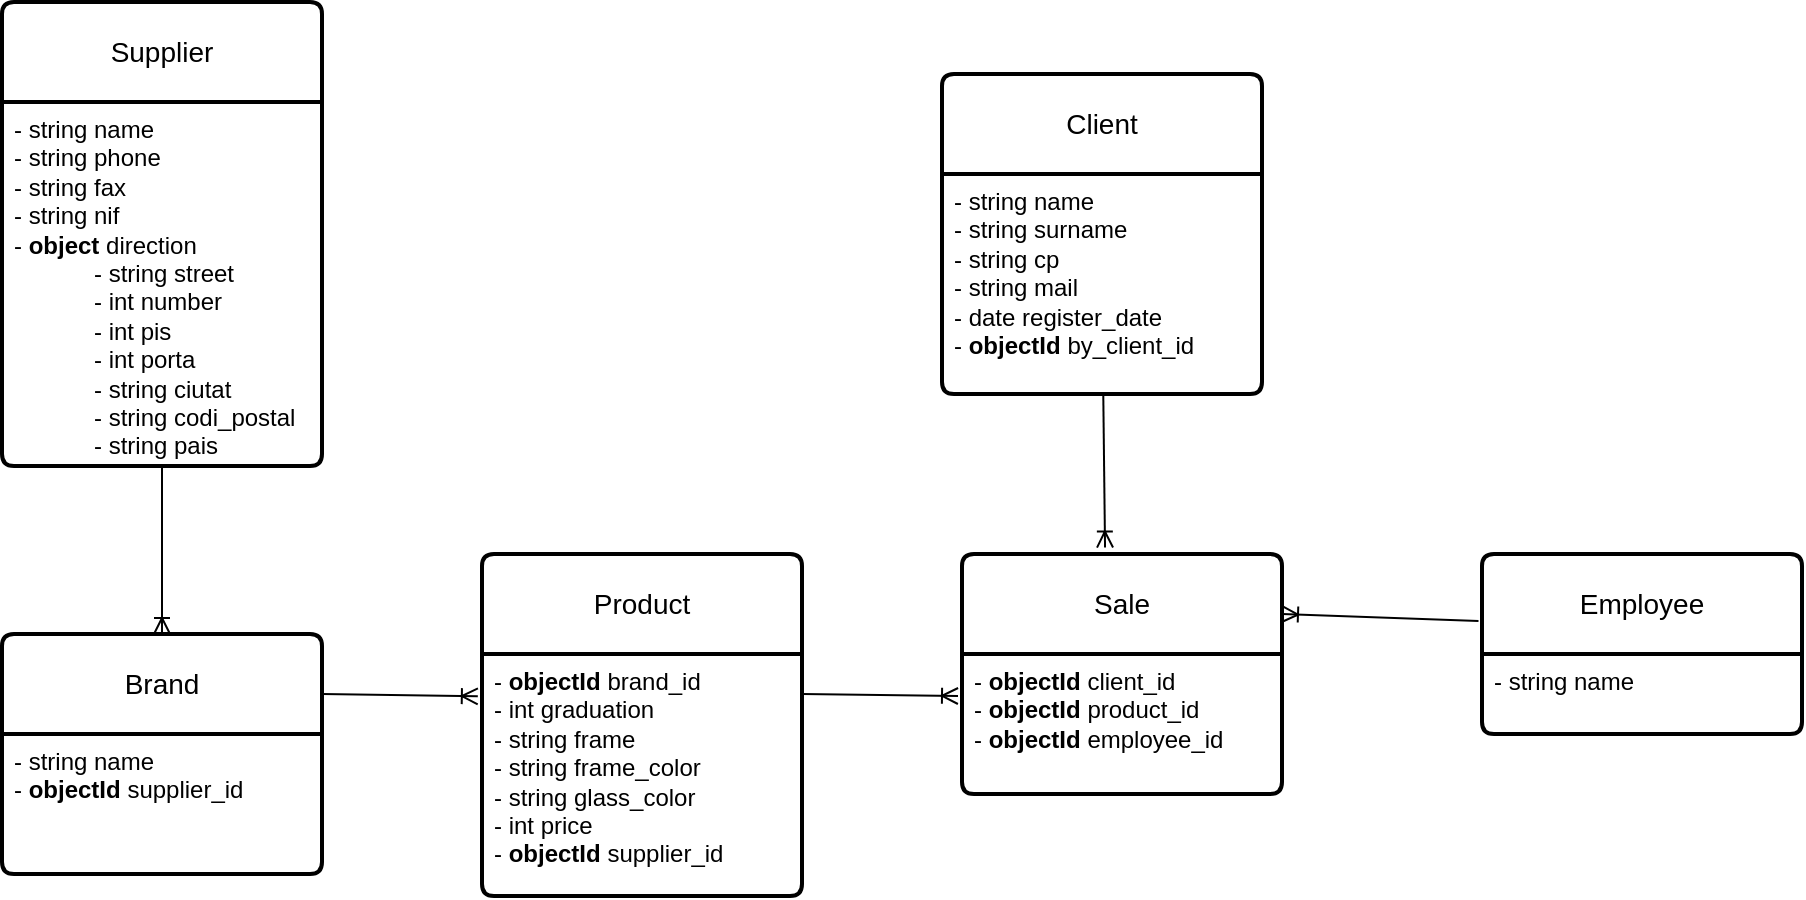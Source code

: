 <mxfile version="21.5.0" type="device" pages="2">
  <diagram name="Page-1" id="RikKnLmhWO_iKa81v7Vg">
    <mxGraphModel dx="417" dy="610" grid="1" gridSize="10" guides="1" tooltips="1" connect="1" arrows="1" fold="1" page="1" pageScale="1" pageWidth="827" pageHeight="1169" math="0" shadow="0">
      <root>
        <mxCell id="0" />
        <mxCell id="1" parent="0" />
        <mxCell id="Ubv2tb3gwohrMieOdlO1-2" value="Brand" style="swimlane;childLayout=stackLayout;horizontal=1;startSize=50;horizontalStack=0;rounded=1;fontSize=14;fontStyle=0;strokeWidth=2;resizeParent=0;resizeLast=1;shadow=0;dashed=0;align=center;arcSize=4;whiteSpace=wrap;html=1;" parent="1" vertex="1">
          <mxGeometry x="30" y="470" width="160" height="120" as="geometry" />
        </mxCell>
        <mxCell id="Ubv2tb3gwohrMieOdlO1-3" value="- string name&lt;br&gt;- &lt;b&gt;objectId&lt;/b&gt; supplier_id" style="align=left;strokeColor=none;fillColor=none;spacingLeft=4;fontSize=12;verticalAlign=top;resizable=0;rotatable=0;part=1;html=1;" parent="Ubv2tb3gwohrMieOdlO1-2" vertex="1">
          <mxGeometry y="50" width="160" height="70" as="geometry" />
        </mxCell>
        <mxCell id="Ubv2tb3gwohrMieOdlO1-5" value="Client" style="swimlane;childLayout=stackLayout;horizontal=1;startSize=50;horizontalStack=0;rounded=1;fontSize=14;fontStyle=0;strokeWidth=2;resizeParent=0;resizeLast=1;shadow=0;dashed=0;align=center;arcSize=4;whiteSpace=wrap;html=1;" parent="1" vertex="1">
          <mxGeometry x="500" y="190" width="160" height="160" as="geometry" />
        </mxCell>
        <mxCell id="Ubv2tb3gwohrMieOdlO1-6" value="- string name&lt;br&gt;- string surname&lt;br&gt;- string cp&lt;br&gt;- string mail&lt;br&gt;- date register_date&lt;br&gt;- &lt;b&gt;objectId&lt;/b&gt; by_client_id" style="align=left;strokeColor=none;fillColor=none;spacingLeft=4;fontSize=12;verticalAlign=top;resizable=0;rotatable=0;part=1;html=1;" parent="Ubv2tb3gwohrMieOdlO1-5" vertex="1">
          <mxGeometry y="50" width="160" height="110" as="geometry" />
        </mxCell>
        <mxCell id="Ubv2tb3gwohrMieOdlO1-8" value="Employee" style="swimlane;childLayout=stackLayout;horizontal=1;startSize=50;horizontalStack=0;rounded=1;fontSize=14;fontStyle=0;strokeWidth=2;resizeParent=0;resizeLast=1;shadow=0;dashed=0;align=center;arcSize=4;whiteSpace=wrap;html=1;" parent="1" vertex="1">
          <mxGeometry x="770" y="430" width="160" height="90" as="geometry" />
        </mxCell>
        <mxCell id="Ubv2tb3gwohrMieOdlO1-9" value="- string name" style="align=left;strokeColor=none;fillColor=none;spacingLeft=4;fontSize=12;verticalAlign=top;resizable=0;rotatable=0;part=1;html=1;" parent="Ubv2tb3gwohrMieOdlO1-8" vertex="1">
          <mxGeometry y="50" width="160" height="40" as="geometry" />
        </mxCell>
        <mxCell id="Ubv2tb3gwohrMieOdlO1-10" value="Product" style="swimlane;childLayout=stackLayout;horizontal=1;startSize=50;horizontalStack=0;rounded=1;fontSize=14;fontStyle=0;strokeWidth=2;resizeParent=0;resizeLast=1;shadow=0;dashed=0;align=center;arcSize=4;whiteSpace=wrap;html=1;" parent="1" vertex="1">
          <mxGeometry x="270" y="430" width="160" height="171" as="geometry" />
        </mxCell>
        <mxCell id="Ubv2tb3gwohrMieOdlO1-11" value="- &lt;b&gt;objectId &lt;/b&gt;brand_id&lt;br&gt;- int graduation&lt;br&gt;- string frame&lt;br&gt;- string frame_color&lt;br&gt;- string glass_color&lt;br&gt;- int price&lt;br&gt;- &lt;b&gt;objectId &lt;/b&gt;supplier_id" style="align=left;strokeColor=none;fillColor=none;spacingLeft=4;fontSize=12;verticalAlign=top;resizable=0;rotatable=0;part=1;html=1;" parent="Ubv2tb3gwohrMieOdlO1-10" vertex="1">
          <mxGeometry y="50" width="160" height="121" as="geometry" />
        </mxCell>
        <mxCell id="Ubv2tb3gwohrMieOdlO1-12" value="Sale" style="swimlane;childLayout=stackLayout;horizontal=1;startSize=50;horizontalStack=0;rounded=1;fontSize=14;fontStyle=0;strokeWidth=2;resizeParent=0;resizeLast=1;shadow=0;dashed=0;align=center;arcSize=4;whiteSpace=wrap;html=1;" parent="1" vertex="1">
          <mxGeometry x="510" y="430" width="160" height="120" as="geometry" />
        </mxCell>
        <mxCell id="Ubv2tb3gwohrMieOdlO1-13" value="- &lt;b&gt;objectId&lt;/b&gt;&amp;nbsp;client_id&lt;br&gt;- &lt;b&gt;objectId&lt;/b&gt;&amp;nbsp;product_id&lt;br&gt;- &lt;b&gt;objectId &lt;/b&gt;employee_id" style="align=left;strokeColor=none;fillColor=none;spacingLeft=4;fontSize=12;verticalAlign=top;resizable=0;rotatable=0;part=1;html=1;" parent="Ubv2tb3gwohrMieOdlO1-12" vertex="1">
          <mxGeometry y="50" width="160" height="70" as="geometry" />
        </mxCell>
        <mxCell id="Ubv2tb3gwohrMieOdlO1-14" value="Supplier" style="swimlane;childLayout=stackLayout;horizontal=1;startSize=50;horizontalStack=0;rounded=1;fontSize=14;fontStyle=0;strokeWidth=2;resizeParent=0;resizeLast=1;shadow=0;dashed=0;align=center;arcSize=4;whiteSpace=wrap;html=1;" parent="1" vertex="1">
          <mxGeometry x="30" y="154" width="160" height="232" as="geometry" />
        </mxCell>
        <mxCell id="Ubv2tb3gwohrMieOdlO1-15" value="- string name&lt;br&gt;- string phone&lt;br&gt;- string fax&lt;br&gt;- string nif&lt;br&gt;- &lt;b&gt;object &lt;/b&gt;direction&lt;br&gt;&lt;blockquote style=&quot;margin: 0 0 0 40px; border: none; padding: 0px;&quot;&gt;- string street&lt;br&gt;- int number&lt;br&gt;- int pis&lt;br&gt;- int porta&lt;br&gt;- string ciutat&lt;br&gt;- string codi_postal&lt;br&gt;- string pais&lt;/blockquote&gt;&lt;blockquote style=&quot;margin: 0 0 0 40px; border: none; padding: 0px;&quot;&gt;&lt;br&gt;&lt;/blockquote&gt;&lt;blockquote style=&quot;margin: 0 0 0 40px; border: none; padding: 0px;&quot;&gt;&lt;br&gt;&lt;/blockquote&gt;&lt;blockquote style=&quot;margin: 0 0 0 40px; border: none; padding: 0px;&quot;&gt;&lt;br&gt;&lt;/blockquote&gt;" style="align=left;strokeColor=none;fillColor=none;spacingLeft=4;fontSize=12;verticalAlign=top;resizable=0;rotatable=0;part=1;html=1;" parent="Ubv2tb3gwohrMieOdlO1-14" vertex="1">
          <mxGeometry y="50" width="160" height="182" as="geometry" />
        </mxCell>
        <mxCell id="Ubv2tb3gwohrMieOdlO1-21" value="" style="fontSize=12;html=1;endArrow=ERoneToMany;rounded=0;exitX=0.5;exitY=1;exitDx=0;exitDy=0;" parent="1" source="Ubv2tb3gwohrMieOdlO1-15" edge="1">
          <mxGeometry width="100" height="100" relative="1" as="geometry">
            <mxPoint x="110" y="380" as="sourcePoint" />
            <mxPoint x="110" y="470" as="targetPoint" />
          </mxGeometry>
        </mxCell>
        <mxCell id="Ubv2tb3gwohrMieOdlO1-23" value="" style="fontSize=12;html=1;endArrow=ERoneToMany;rounded=0;exitX=1;exitY=0.25;exitDx=0;exitDy=0;entryX=-0.013;entryY=0.175;entryDx=0;entryDy=0;entryPerimeter=0;" parent="1" source="Ubv2tb3gwohrMieOdlO1-2" target="Ubv2tb3gwohrMieOdlO1-11" edge="1">
          <mxGeometry width="100" height="100" relative="1" as="geometry">
            <mxPoint x="250" y="396" as="sourcePoint" />
            <mxPoint x="250" y="480" as="targetPoint" />
          </mxGeometry>
        </mxCell>
        <mxCell id="Ubv2tb3gwohrMieOdlO1-25" value="" style="fontSize=12;html=1;endArrow=ERoneToMany;rounded=0;exitX=1;exitY=0.25;exitDx=0;exitDy=0;entryX=-0.013;entryY=0.175;entryDx=0;entryDy=0;entryPerimeter=0;" parent="1" edge="1">
          <mxGeometry width="100" height="100" relative="1" as="geometry">
            <mxPoint x="430" y="500" as="sourcePoint" />
            <mxPoint x="508" y="501" as="targetPoint" />
          </mxGeometry>
        </mxCell>
        <mxCell id="Ubv2tb3gwohrMieOdlO1-28" value="" style="fontSize=12;html=1;endArrow=ERoneToMany;rounded=0;entryX=0.447;entryY=-0.027;entryDx=0;entryDy=0;entryPerimeter=0;" parent="1" source="Ubv2tb3gwohrMieOdlO1-6" target="Ubv2tb3gwohrMieOdlO1-12" edge="1">
          <mxGeometry width="100" height="100" relative="1" as="geometry">
            <mxPoint x="410" y="370" as="sourcePoint" />
            <mxPoint x="488" y="371" as="targetPoint" />
          </mxGeometry>
        </mxCell>
        <mxCell id="Ubv2tb3gwohrMieOdlO1-29" value="" style="fontSize=12;html=1;endArrow=ERoneToMany;rounded=0;exitX=-0.011;exitY=0.372;exitDx=0;exitDy=0;exitPerimeter=0;" parent="1" source="Ubv2tb3gwohrMieOdlO1-8" edge="1">
          <mxGeometry width="100" height="100" relative="1" as="geometry">
            <mxPoint x="710" y="360" as="sourcePoint" />
            <mxPoint x="670" y="460" as="targetPoint" />
          </mxGeometry>
        </mxCell>
      </root>
    </mxGraphModel>
  </diagram>
  <diagram id="iO7vd-bCkET8vyP7hP44" name="Page-2">
    <mxGraphModel dx="1005" dy="837" grid="0" gridSize="10" guides="1" tooltips="1" connect="1" arrows="1" fold="1" page="0" pageScale="1" pageWidth="827" pageHeight="1169" math="0" shadow="0">
      <root>
        <mxCell id="0" />
        <mxCell id="1" parent="0" />
        <mxCell id="8FUnSEU-yJOaARs7xYMw-14" value="Client" style="swimlane;childLayout=stackLayout;horizontal=1;startSize=50;horizontalStack=0;rounded=1;fontSize=14;fontStyle=0;strokeWidth=2;resizeParent=0;resizeLast=1;shadow=0;dashed=0;align=center;arcSize=4;whiteSpace=wrap;html=1;" vertex="1" parent="1">
          <mxGeometry x="778" y="61" width="156" height="163" as="geometry" />
        </mxCell>
        <mxCell id="8FUnSEU-yJOaARs7xYMw-15" value="objectId _id&lt;br&gt;string name&lt;br&gt;string surname&lt;br&gt;string direction&lt;br&gt;&lt;b&gt;bjectId&lt;/b&gt;&amp;nbsp;location_id&lt;br&gt;string phone" style="align=left;strokeColor=none;fillColor=none;spacingLeft=4;fontSize=12;verticalAlign=top;resizable=0;rotatable=0;part=1;html=1;" vertex="1" parent="8FUnSEU-yJOaARs7xYMw-14">
          <mxGeometry y="50" width="156" height="113" as="geometry" />
        </mxCell>
        <mxCell id="8FUnSEU-yJOaARs7xYMw-16" value="Employee" style="swimlane;childLayout=stackLayout;horizontal=1;startSize=50;horizontalStack=0;rounded=1;fontSize=14;fontStyle=0;strokeWidth=2;resizeParent=0;resizeLast=1;shadow=0;dashed=0;align=center;arcSize=4;whiteSpace=wrap;html=1;" vertex="1" parent="1">
          <mxGeometry x="262.5" y="474" width="194" height="162" as="geometry" />
        </mxCell>
        <mxCell id="8FUnSEU-yJOaARs7xYMw-17" value="objectId _id&lt;br&gt;string name&lt;br&gt;string surname&lt;br&gt;string nif&lt;br&gt;string enum section &lt;br&gt;&lt;span style=&quot;&quot;&gt;&lt;span style=&quot;white-space: pre;&quot;&gt;&amp;nbsp;&amp;nbsp;&amp;nbsp;&amp;nbsp;&lt;/span&gt;&lt;/span&gt;[kitcken, delivery]&lt;br&gt;&lt;b&gt;onjectId &lt;/b&gt;pizzeria_shop_id" style="align=left;strokeColor=none;fillColor=none;spacingLeft=4;fontSize=12;verticalAlign=top;resizable=0;rotatable=0;part=1;html=1;" vertex="1" parent="8FUnSEU-yJOaARs7xYMw-16">
          <mxGeometry y="50" width="194" height="112" as="geometry" />
        </mxCell>
        <mxCell id="8FUnSEU-yJOaARs7xYMw-20" value="Location" style="swimlane;childLayout=stackLayout;horizontal=1;startSize=50;horizontalStack=0;rounded=1;fontSize=14;fontStyle=0;strokeWidth=2;resizeParent=0;resizeLast=1;shadow=0;dashed=0;align=center;arcSize=4;whiteSpace=wrap;html=1;" vertex="1" parent="1">
          <mxGeometry x="774" y="327" width="160" height="128" as="geometry" />
        </mxCell>
        <mxCell id="8FUnSEU-yJOaARs7xYMw-21" value="objectId _id&lt;br&gt;string name&lt;br&gt;&lt;b&gt;bjectId &lt;/b&gt;region_id" style="align=left;strokeColor=none;fillColor=none;spacingLeft=4;fontSize=12;verticalAlign=top;resizable=0;rotatable=0;part=1;html=1;" vertex="1" parent="8FUnSEU-yJOaARs7xYMw-20">
          <mxGeometry y="50" width="160" height="78" as="geometry" />
        </mxCell>
        <mxCell id="8FUnSEU-yJOaARs7xYMw-24" value="Order" style="swimlane;childLayout=stackLayout;horizontal=1;startSize=50;horizontalStack=0;rounded=1;fontSize=14;fontStyle=0;strokeWidth=2;resizeParent=0;resizeLast=1;shadow=0;dashed=0;align=center;arcSize=4;whiteSpace=wrap;html=1;" vertex="1" parent="1">
          <mxGeometry x="268" y="61" width="175" height="266" as="geometry" />
        </mxCell>
        <mxCell id="8FUnSEU-yJOaARs7xYMw-53" value="" style="fontSize=12;html=1;endArrow=ERoneToMany;rounded=0;exitX=-0.012;exitY=0.171;exitDx=0;exitDy=0;exitPerimeter=0;" edge="1" parent="8FUnSEU-yJOaARs7xYMw-24" source="8FUnSEU-yJOaARs7xYMw-25">
          <mxGeometry width="100" height="100" relative="1" as="geometry">
            <mxPoint x="258" y="83" as="sourcePoint" />
            <mxPoint x="-73" y="85" as="targetPoint" />
          </mxGeometry>
        </mxCell>
        <mxCell id="8FUnSEU-yJOaARs7xYMw-25" value="objectId _id&lt;br&gt;date order_datetime&lt;br&gt;string enum pick_restaurant&lt;br&gt;&lt;span style=&quot;&quot;&gt;&lt;span style=&quot;white-space: pre;&quot;&gt;&amp;nbsp;&amp;nbsp;&amp;nbsp;&amp;nbsp;&lt;/span&gt;&lt;/span&gt;[pickup, restaurant]&lt;br&gt;int amount_pizza&lt;br&gt;int amount_hamburguer&lt;br&gt;int amount amount_drink&lt;br&gt;&lt;b&gt;objectId &lt;/b&gt;employee_id&lt;br&gt;&lt;b&gt;objectd &lt;/b&gt;employee_delivery_id&lt;br&gt;&lt;b&gt;objectId &lt;/b&gt;pizzeria_shop_id&lt;br&gt;&lt;b&gt;objectId &lt;/b&gt;client_id&lt;br&gt;int total_price" style="align=left;strokeColor=none;fillColor=none;spacingLeft=4;fontSize=12;verticalAlign=top;resizable=0;rotatable=0;part=1;html=1;" vertex="1" parent="8FUnSEU-yJOaARs7xYMw-24">
          <mxGeometry y="50" width="175" height="216" as="geometry" />
        </mxCell>
        <mxCell id="8FUnSEU-yJOaARs7xYMw-29" value="Pizza_category" style="swimlane;childLayout=stackLayout;horizontal=1;startSize=50;horizontalStack=0;rounded=1;fontSize=14;fontStyle=0;strokeWidth=2;resizeParent=0;resizeLast=1;shadow=0;dashed=0;align=center;arcSize=4;whiteSpace=wrap;html=1;" vertex="1" parent="1">
          <mxGeometry x="48" y="535" width="134" height="135" as="geometry" />
        </mxCell>
        <mxCell id="8FUnSEU-yJOaARs7xYMw-30" value="objectId _id&lt;br&gt;string name" style="align=left;strokeColor=none;fillColor=none;spacingLeft=4;fontSize=12;verticalAlign=top;resizable=0;rotatable=0;part=1;html=1;" vertex="1" parent="8FUnSEU-yJOaARs7xYMw-29">
          <mxGeometry y="50" width="134" height="85" as="geometry" />
        </mxCell>
        <mxCell id="8FUnSEU-yJOaARs7xYMw-32" value="Pizzeria_shop" style="swimlane;childLayout=stackLayout;horizontal=1;startSize=50;horizontalStack=0;rounded=1;fontSize=14;fontStyle=0;strokeWidth=2;resizeParent=0;resizeLast=1;shadow=0;dashed=0;align=center;arcSize=4;whiteSpace=wrap;html=1;" vertex="1" parent="1">
          <mxGeometry x="529" y="331" width="158" height="170" as="geometry" />
        </mxCell>
        <mxCell id="8FUnSEU-yJOaARs7xYMw-33" value="objectId _id&lt;br&gt;string direction&lt;br&gt;int cp&lt;br&gt;string location&lt;br&gt;string province" style="align=left;strokeColor=none;fillColor=none;spacingLeft=4;fontSize=12;verticalAlign=top;resizable=0;rotatable=0;part=1;html=1;" vertex="1" parent="8FUnSEU-yJOaARs7xYMw-32">
          <mxGeometry y="50" width="158" height="120" as="geometry" />
        </mxCell>
        <mxCell id="8FUnSEU-yJOaARs7xYMw-34" value="product_order" style="swimlane;childLayout=stackLayout;horizontal=1;startSize=50;horizontalStack=0;rounded=1;fontSize=14;fontStyle=0;strokeWidth=2;resizeParent=0;resizeLast=1;shadow=0;dashed=0;align=center;arcSize=4;whiteSpace=wrap;html=1;" vertex="1" parent="1">
          <mxGeometry x="35" y="72" width="160" height="120" as="geometry" />
        </mxCell>
        <mxCell id="8FUnSEU-yJOaARs7xYMw-35" value="objectId _id&lt;br&gt;objectId&amp;nbsp; product_id" style="align=left;strokeColor=none;fillColor=none;spacingLeft=4;fontSize=12;verticalAlign=top;resizable=0;rotatable=0;part=1;html=1;" vertex="1" parent="8FUnSEU-yJOaARs7xYMw-34">
          <mxGeometry y="50" width="160" height="70" as="geometry" />
        </mxCell>
        <mxCell id="8FUnSEU-yJOaARs7xYMw-37" value="Product" style="swimlane;childLayout=stackLayout;horizontal=1;startSize=50;horizontalStack=0;rounded=1;fontSize=14;fontStyle=0;strokeWidth=2;resizeParent=0;resizeLast=1;shadow=0;dashed=0;align=center;arcSize=4;whiteSpace=wrap;html=1;" vertex="1" parent="1">
          <mxGeometry x="10" y="290" width="212" height="168" as="geometry" />
        </mxCell>
        <mxCell id="8FUnSEU-yJOaARs7xYMw-38" value="objectId _id&lt;br&gt;string name&lt;br&gt;string enum categoria&lt;br&gt;&lt;span style=&quot;white-space: pre;&quot;&gt;&#x9;&lt;/span&gt;&#39;[Pizza&#39;, &#39;Hamburguer&#39;, &#39;Drink&#39;]&lt;br&gt;objectId pizza_category&lt;br&gt;string description&lt;br&gt;string image&lt;br&gt;int price" style="align=left;strokeColor=none;fillColor=none;spacingLeft=4;fontSize=12;verticalAlign=top;resizable=0;rotatable=0;part=1;html=1;" vertex="1" parent="8FUnSEU-yJOaARs7xYMw-37">
          <mxGeometry y="50" width="212" height="118" as="geometry" />
        </mxCell>
        <mxCell id="8FUnSEU-yJOaARs7xYMw-39" value="province" style="swimlane;childLayout=stackLayout;horizontal=1;startSize=50;horizontalStack=0;rounded=1;fontSize=14;fontStyle=0;strokeWidth=2;resizeParent=0;resizeLast=1;shadow=0;dashed=0;align=center;arcSize=4;whiteSpace=wrap;html=1;" vertex="1" parent="1">
          <mxGeometry x="776" y="542.5" width="160" height="120" as="geometry" />
        </mxCell>
        <mxCell id="8FUnSEU-yJOaARs7xYMw-40" value="objectId _id&lt;br&gt;string name" style="align=left;strokeColor=none;fillColor=none;spacingLeft=4;fontSize=12;verticalAlign=top;resizable=0;rotatable=0;part=1;html=1;" vertex="1" parent="8FUnSEU-yJOaARs7xYMw-39">
          <mxGeometry y="50" width="160" height="70" as="geometry" />
        </mxCell>
        <mxCell id="8FUnSEU-yJOaARs7xYMw-44" value="" style="fontSize=12;html=1;endArrow=ERoneToMany;rounded=0;entryX=0.5;entryY=1;entryDx=0;entryDy=0;exitX=0.5;exitY=0;exitDx=0;exitDy=0;" edge="1" parent="1" source="8FUnSEU-yJOaARs7xYMw-29" target="8FUnSEU-yJOaARs7xYMw-38">
          <mxGeometry width="100" height="100" relative="1" as="geometry">
            <mxPoint x="260" y="461" as="sourcePoint" />
            <mxPoint x="360" y="361" as="targetPoint" />
          </mxGeometry>
        </mxCell>
        <mxCell id="8FUnSEU-yJOaARs7xYMw-45" value="" style="fontSize=12;html=1;endArrow=ERoneToMany;rounded=0;entryX=0.5;entryY=0;entryDx=0;entryDy=0;exitX=0.5;exitY=1;exitDx=0;exitDy=0;" edge="1" parent="1" source="8FUnSEU-yJOaARs7xYMw-35" target="8FUnSEU-yJOaARs7xYMw-37">
          <mxGeometry width="100" height="100" relative="1" as="geometry">
            <mxPoint x="142" y="290" as="sourcePoint" />
            <mxPoint x="141" y="213" as="targetPoint" />
          </mxGeometry>
        </mxCell>
        <mxCell id="8FUnSEU-yJOaARs7xYMw-46" value="" style="fontSize=12;html=1;endArrow=ERoneToMany;rounded=0;entryX=0.25;entryY=1;entryDx=0;entryDy=0;exitX=0.25;exitY=0;exitDx=0;exitDy=0;" edge="1" parent="1" source="8FUnSEU-yJOaARs7xYMw-16" target="8FUnSEU-yJOaARs7xYMw-25">
          <mxGeometry width="100" height="100" relative="1" as="geometry">
            <mxPoint x="298" y="360" as="sourcePoint" />
            <mxPoint x="297" y="458" as="targetPoint" />
          </mxGeometry>
        </mxCell>
        <mxCell id="8FUnSEU-yJOaARs7xYMw-48" value="" style="fontSize=12;html=1;endArrow=ERoneToMany;rounded=0;entryX=0.25;entryY=1;entryDx=0;entryDy=0;exitX=0;exitY=0;exitDx=0;exitDy=0;edgeStyle=elbowEdgeStyle;elbow=vertical;" edge="1" parent="1" source="8FUnSEU-yJOaARs7xYMw-33">
          <mxGeometry width="100" height="100" relative="1" as="geometry">
            <mxPoint x="389" y="474" as="sourcePoint" />
            <mxPoint x="390" y="327" as="targetPoint" />
          </mxGeometry>
        </mxCell>
        <mxCell id="8FUnSEU-yJOaARs7xYMw-49" value="" style="fontSize=12;html=1;endArrow=ERoneToMany;rounded=0;entryX=0.25;entryY=1;entryDx=0;entryDy=0;" edge="1" parent="1">
          <mxGeometry width="100" height="100" relative="1" as="geometry">
            <mxPoint x="839" y="325" as="sourcePoint" />
            <mxPoint x="839" y="224" as="targetPoint" />
          </mxGeometry>
        </mxCell>
        <mxCell id="8FUnSEU-yJOaARs7xYMw-50" value="" style="fontSize=12;html=1;endArrow=ERoneToMany;rounded=0;entryX=0.25;entryY=1;entryDx=0;entryDy=0;" edge="1" parent="1">
          <mxGeometry width="100" height="100" relative="1" as="geometry">
            <mxPoint x="851" y="536" as="sourcePoint" />
            <mxPoint x="851" y="455" as="targetPoint" />
          </mxGeometry>
        </mxCell>
        <mxCell id="8FUnSEU-yJOaARs7xYMw-51" value="" style="fontSize=12;html=1;endArrow=ERoneToMany;rounded=0;entryX=1;entryY=0.25;entryDx=0;entryDy=0;exitX=-0.009;exitY=0.372;exitDx=0;exitDy=0;exitPerimeter=0;" edge="1" parent="1">
          <mxGeometry width="100" height="100" relative="1" as="geometry">
            <mxPoint x="772.56" y="408.616" as="sourcePoint" />
            <mxPoint x="687" y="407.5" as="targetPoint" />
          </mxGeometry>
        </mxCell>
        <mxCell id="8FUnSEU-yJOaARs7xYMw-52" value="" style="fontSize=12;html=1;endArrow=ERoneToMany;rounded=0;exitX=-0.025;exitY=0.622;exitDx=0;exitDy=0;exitPerimeter=0;" edge="1" parent="1" source="8FUnSEU-yJOaARs7xYMw-15">
          <mxGeometry width="100" height="100" relative="1" as="geometry">
            <mxPoint x="529.0" y="184.116" as="sourcePoint" />
            <mxPoint x="443" y="183" as="targetPoint" />
          </mxGeometry>
        </mxCell>
        <mxCell id="8FUnSEU-yJOaARs7xYMw-54" value="" style="fontSize=12;html=1;endArrow=ERoneToMany;rounded=0;entryX=1.031;entryY=0.393;entryDx=0;entryDy=0;exitX=0.5;exitY=1;exitDx=0;exitDy=0;entryPerimeter=0;elbow=vertical;" edge="1" parent="1" source="8FUnSEU-yJOaARs7xYMw-32" target="8FUnSEU-yJOaARs7xYMw-17">
          <mxGeometry width="100" height="100" relative="1" as="geometry">
            <mxPoint x="631" y="616" as="sourcePoint" />
            <mxPoint x="492" y="562" as="targetPoint" />
          </mxGeometry>
        </mxCell>
      </root>
    </mxGraphModel>
  </diagram>
</mxfile>
